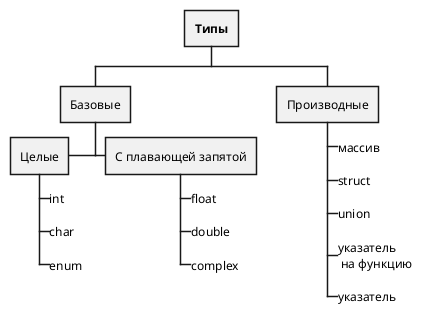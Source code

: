 @startwbs
'https://plantuml.com/wbs-diagram

* <b>Типы</b>
** "Базовые" as B

***< Целые
****_ int
****_ char
****_ enum

*** С плавающей запятой
****_ float
****_ double
****_ complex

** Производные
***_ "массив" as M
***_ "struct" as St
***_ union
***_ указатель \n на функцию
***_ указатель

@endwbs